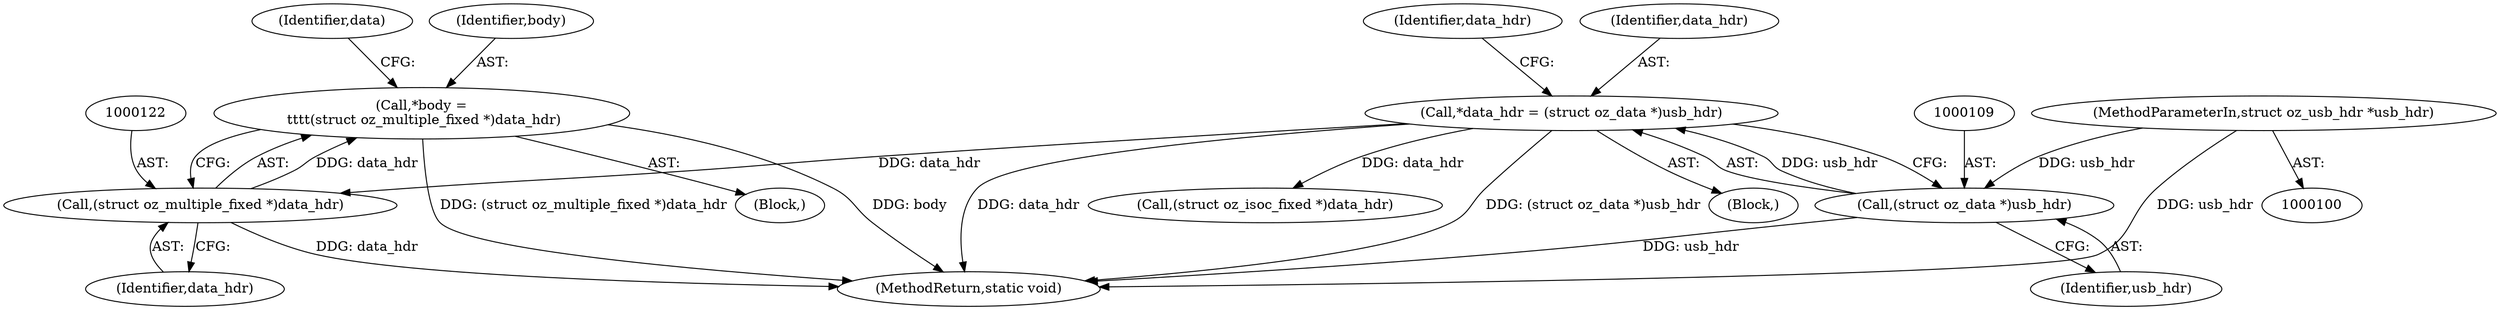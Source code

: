 digraph "0_linux_04bf464a5dfd9ade0dda918e44366c2c61fce80b@pointer" {
"1000119" [label="(Call,*body =\n \t\t\t\t(struct oz_multiple_fixed *)data_hdr)"];
"1000121" [label="(Call,(struct oz_multiple_fixed *)data_hdr)"];
"1000106" [label="(Call,*data_hdr = (struct oz_data *)usb_hdr)"];
"1000108" [label="(Call,(struct oz_data *)usb_hdr)"];
"1000102" [label="(MethodParameterIn,struct oz_usb_hdr *usb_hdr)"];
"1000169" [label="(Call,(struct oz_isoc_fixed *)data_hdr)"];
"1000227" [label="(MethodReturn,static void)"];
"1000108" [label="(Call,(struct oz_data *)usb_hdr)"];
"1000121" [label="(Call,(struct oz_multiple_fixed *)data_hdr)"];
"1000123" [label="(Identifier,data_hdr)"];
"1000104" [label="(Block,)"];
"1000110" [label="(Identifier,usb_hdr)"];
"1000126" [label="(Identifier,data)"];
"1000119" [label="(Call,*body =\n \t\t\t\t(struct oz_multiple_fixed *)data_hdr)"];
"1000102" [label="(MethodParameterIn,struct oz_usb_hdr *usb_hdr)"];
"1000106" [label="(Call,*data_hdr = (struct oz_data *)usb_hdr)"];
"1000113" [label="(Identifier,data_hdr)"];
"1000107" [label="(Identifier,data_hdr)"];
"1000117" [label="(Block,)"];
"1000120" [label="(Identifier,body)"];
"1000119" -> "1000117"  [label="AST: "];
"1000119" -> "1000121"  [label="CFG: "];
"1000120" -> "1000119"  [label="AST: "];
"1000121" -> "1000119"  [label="AST: "];
"1000126" -> "1000119"  [label="CFG: "];
"1000119" -> "1000227"  [label="DDG: (struct oz_multiple_fixed *)data_hdr"];
"1000119" -> "1000227"  [label="DDG: body"];
"1000121" -> "1000119"  [label="DDG: data_hdr"];
"1000121" -> "1000123"  [label="CFG: "];
"1000122" -> "1000121"  [label="AST: "];
"1000123" -> "1000121"  [label="AST: "];
"1000121" -> "1000227"  [label="DDG: data_hdr"];
"1000106" -> "1000121"  [label="DDG: data_hdr"];
"1000106" -> "1000104"  [label="AST: "];
"1000106" -> "1000108"  [label="CFG: "];
"1000107" -> "1000106"  [label="AST: "];
"1000108" -> "1000106"  [label="AST: "];
"1000113" -> "1000106"  [label="CFG: "];
"1000106" -> "1000227"  [label="DDG: (struct oz_data *)usb_hdr"];
"1000106" -> "1000227"  [label="DDG: data_hdr"];
"1000108" -> "1000106"  [label="DDG: usb_hdr"];
"1000106" -> "1000169"  [label="DDG: data_hdr"];
"1000108" -> "1000110"  [label="CFG: "];
"1000109" -> "1000108"  [label="AST: "];
"1000110" -> "1000108"  [label="AST: "];
"1000108" -> "1000227"  [label="DDG: usb_hdr"];
"1000102" -> "1000108"  [label="DDG: usb_hdr"];
"1000102" -> "1000100"  [label="AST: "];
"1000102" -> "1000227"  [label="DDG: usb_hdr"];
}
